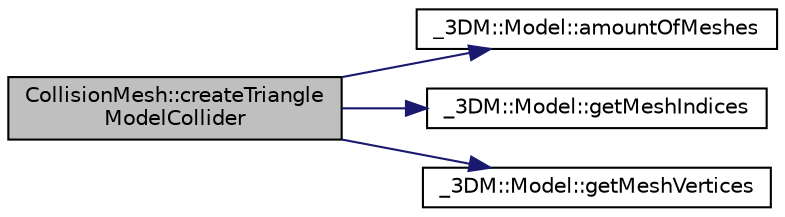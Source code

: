 digraph "CollisionMesh::createTriangleModelCollider"
{
 // INTERACTIVE_SVG=YES
 // LATEX_PDF_SIZE
  edge [fontname="Helvetica",fontsize="10",labelfontname="Helvetica",labelfontsize="10"];
  node [fontname="Helvetica",fontsize="10",shape=record];
  rankdir="LR";
  Node1 [label="CollisionMesh::createTriangle\lModelCollider",height=0.2,width=0.4,color="black", fillcolor="grey75", style="filled", fontcolor="black",tooltip=" "];
  Node1 -> Node2 [color="midnightblue",fontsize="10",style="solid",fontname="Helvetica"];
  Node2 [label="_3DM::Model::amountOfMeshes",height=0.2,width=0.4,color="black", fillcolor="white", style="filled",URL="$d3/d96/class__3_d_m_1_1_model.html#a49748220558104e4577121ffd3b836cc",tooltip=" "];
  Node1 -> Node3 [color="midnightblue",fontsize="10",style="solid",fontname="Helvetica"];
  Node3 [label="_3DM::Model::getMeshIndices",height=0.2,width=0.4,color="black", fillcolor="white", style="filled",URL="$d3/d96/class__3_d_m_1_1_model.html#af9f6fae18e109496063576dae998342f",tooltip=" "];
  Node1 -> Node4 [color="midnightblue",fontsize="10",style="solid",fontname="Helvetica"];
  Node4 [label="_3DM::Model::getMeshVertices",height=0.2,width=0.4,color="black", fillcolor="white", style="filled",URL="$d3/d96/class__3_d_m_1_1_model.html#a5590da7e2a2f29fdfb05bd97f03a10f4",tooltip=" "];
}
